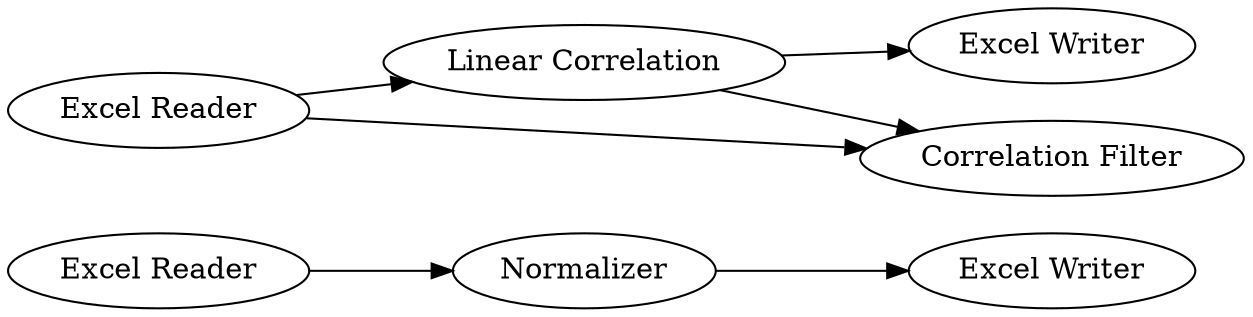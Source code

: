 digraph {
	"1713148520761049995_1" [label="Excel Reader"]
	"1713148520761049995_5" [label="Linear Correlation"]
	"1713148520761049995_3" [label="Excel Writer"]
	"1713148520761049995_4" [label="Excel Reader"]
	"1713148520761049995_7" [label="Excel Writer"]
	"1713148520761049995_6" [label="Correlation Filter"]
	"1713148520761049995_2" [label=Normalizer]
	"1713148520761049995_5" -> "1713148520761049995_7"
	"1713148520761049995_2" -> "1713148520761049995_3"
	"1713148520761049995_5" -> "1713148520761049995_6"
	"1713148520761049995_4" -> "1713148520761049995_6"
	"1713148520761049995_1" -> "1713148520761049995_2"
	"1713148520761049995_4" -> "1713148520761049995_5"
	rankdir=LR
}
